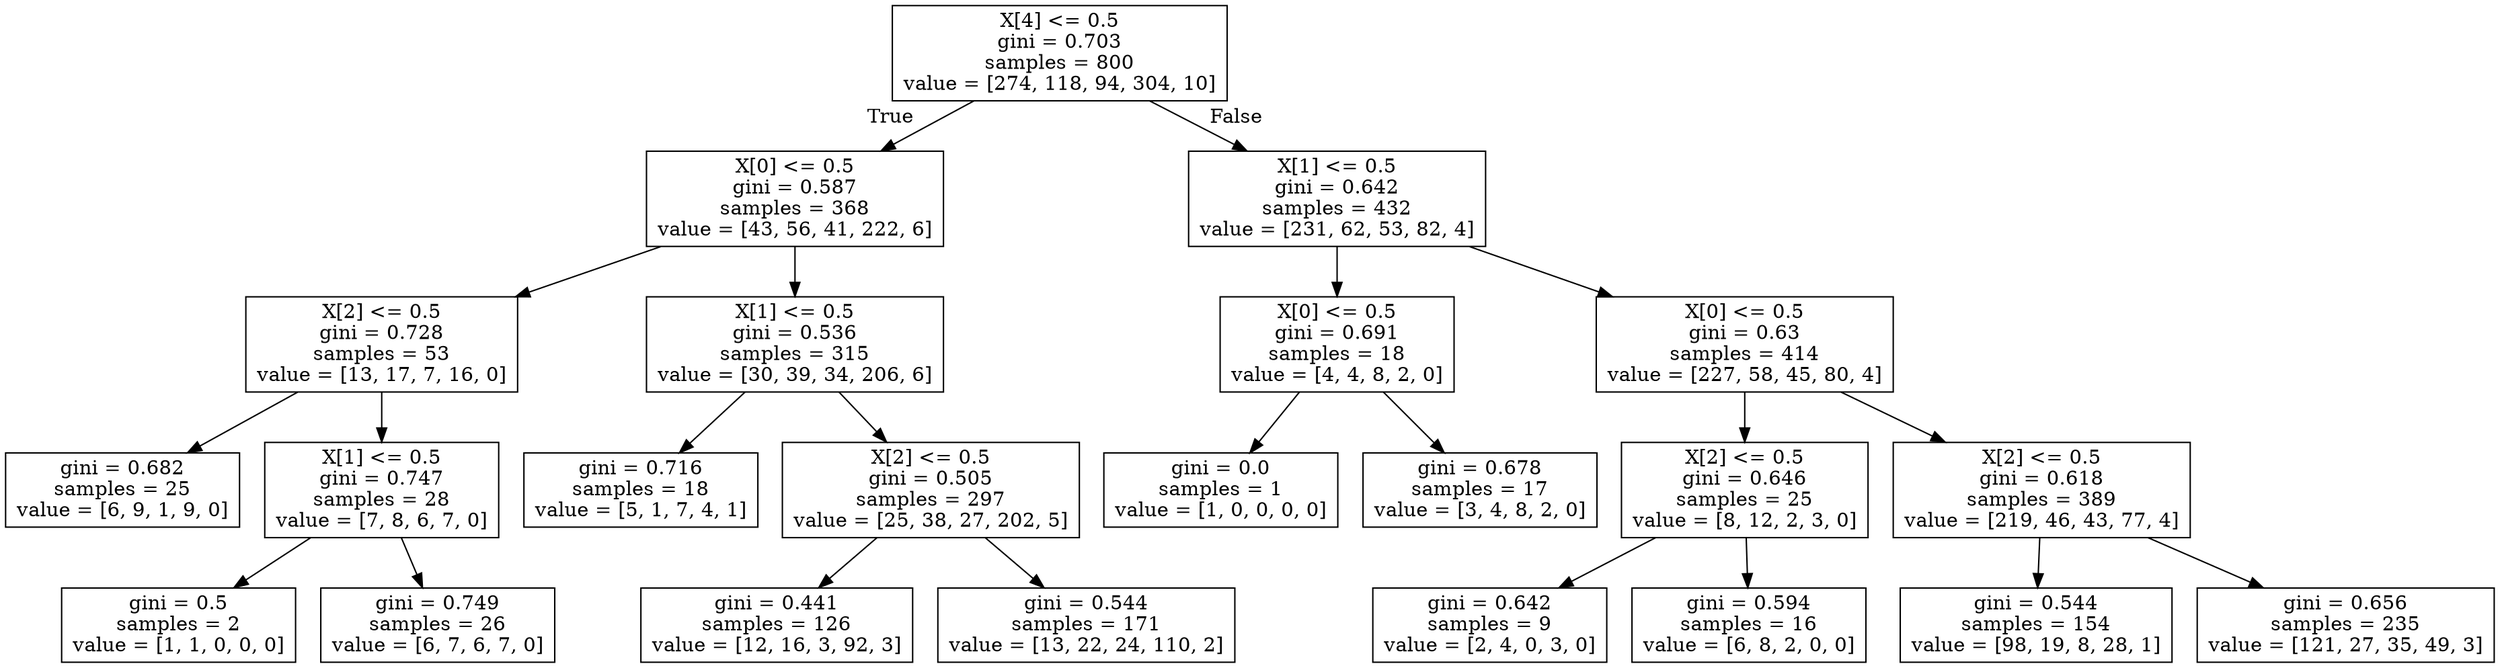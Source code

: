 digraph Tree {
node [shape=box] ;
0 [label="X[4] <= 0.5\ngini = 0.703\nsamples = 800\nvalue = [274, 118, 94, 304, 10]"] ;
1 [label="X[0] <= 0.5\ngini = 0.587\nsamples = 368\nvalue = [43, 56, 41, 222, 6]"] ;
0 -> 1 [labeldistance=2.5, labelangle=45, headlabel="True"] ;
2 [label="X[2] <= 0.5\ngini = 0.728\nsamples = 53\nvalue = [13, 17, 7, 16, 0]"] ;
1 -> 2 ;
3 [label="gini = 0.682\nsamples = 25\nvalue = [6, 9, 1, 9, 0]"] ;
2 -> 3 ;
4 [label="X[1] <= 0.5\ngini = 0.747\nsamples = 28\nvalue = [7, 8, 6, 7, 0]"] ;
2 -> 4 ;
5 [label="gini = 0.5\nsamples = 2\nvalue = [1, 1, 0, 0, 0]"] ;
4 -> 5 ;
6 [label="gini = 0.749\nsamples = 26\nvalue = [6, 7, 6, 7, 0]"] ;
4 -> 6 ;
7 [label="X[1] <= 0.5\ngini = 0.536\nsamples = 315\nvalue = [30, 39, 34, 206, 6]"] ;
1 -> 7 ;
8 [label="gini = 0.716\nsamples = 18\nvalue = [5, 1, 7, 4, 1]"] ;
7 -> 8 ;
9 [label="X[2] <= 0.5\ngini = 0.505\nsamples = 297\nvalue = [25, 38, 27, 202, 5]"] ;
7 -> 9 ;
10 [label="gini = 0.441\nsamples = 126\nvalue = [12, 16, 3, 92, 3]"] ;
9 -> 10 ;
11 [label="gini = 0.544\nsamples = 171\nvalue = [13, 22, 24, 110, 2]"] ;
9 -> 11 ;
12 [label="X[1] <= 0.5\ngini = 0.642\nsamples = 432\nvalue = [231, 62, 53, 82, 4]"] ;
0 -> 12 [labeldistance=2.5, labelangle=-45, headlabel="False"] ;
13 [label="X[0] <= 0.5\ngini = 0.691\nsamples = 18\nvalue = [4, 4, 8, 2, 0]"] ;
12 -> 13 ;
14 [label="gini = 0.0\nsamples = 1\nvalue = [1, 0, 0, 0, 0]"] ;
13 -> 14 ;
15 [label="gini = 0.678\nsamples = 17\nvalue = [3, 4, 8, 2, 0]"] ;
13 -> 15 ;
16 [label="X[0] <= 0.5\ngini = 0.63\nsamples = 414\nvalue = [227, 58, 45, 80, 4]"] ;
12 -> 16 ;
17 [label="X[2] <= 0.5\ngini = 0.646\nsamples = 25\nvalue = [8, 12, 2, 3, 0]"] ;
16 -> 17 ;
18 [label="gini = 0.642\nsamples = 9\nvalue = [2, 4, 0, 3, 0]"] ;
17 -> 18 ;
19 [label="gini = 0.594\nsamples = 16\nvalue = [6, 8, 2, 0, 0]"] ;
17 -> 19 ;
20 [label="X[2] <= 0.5\ngini = 0.618\nsamples = 389\nvalue = [219, 46, 43, 77, 4]"] ;
16 -> 20 ;
21 [label="gini = 0.544\nsamples = 154\nvalue = [98, 19, 8, 28, 1]"] ;
20 -> 21 ;
22 [label="gini = 0.656\nsamples = 235\nvalue = [121, 27, 35, 49, 3]"] ;
20 -> 22 ;
}